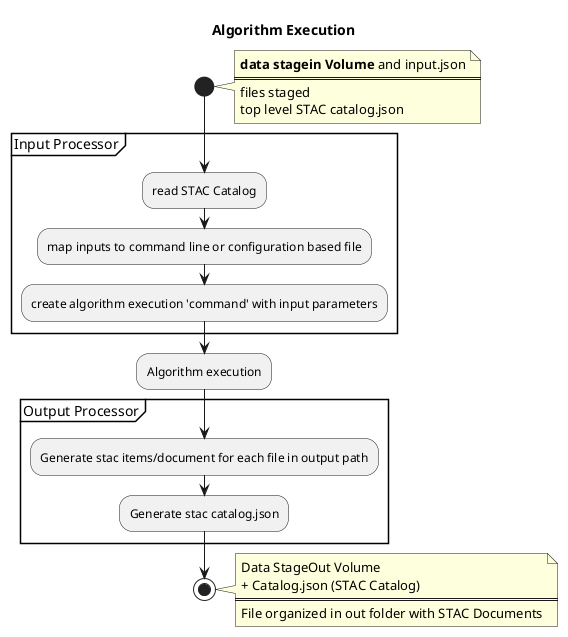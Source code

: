@startuml
title Algorithm Execution

start
note right
  **data stagein Volume** and input.json
  ====
  files staged
  top level STAC catalog.json
end note

partition "Input Processor" {
  :read STAC Catalog;
  :map inputs to command line or configuration based file;
  :create algorithm execution 'command' with input parameters;
}

:Algorithm execution;

partition "Output Processor" {
    :Generate stac items/document for each file in output path;
    :Generate stac catalog.json;
}

stop
note right
  Data StageOut Volume
  + Catalog.json (STAC Catalog)
  ====
  File organized in out folder with STAC Documents
end note



@enduml
